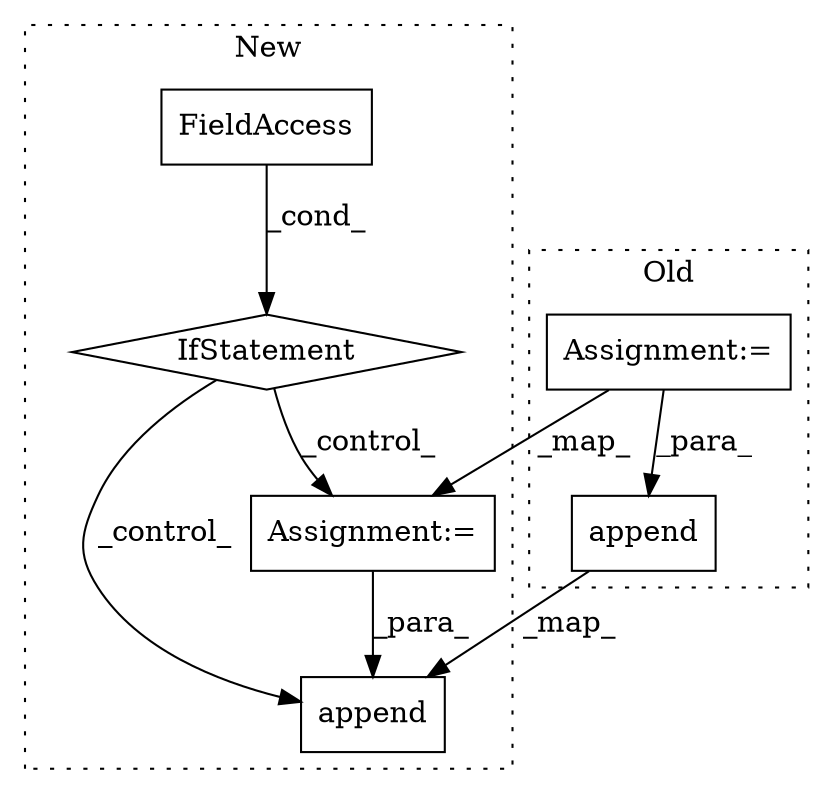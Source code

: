 digraph G {
subgraph cluster0 {
1 [label="append" a="32" s="7410,7433" l="7,1" shape="box"];
6 [label="Assignment:=" a="7" s="7245" l="1" shape="box"];
label = "Old";
style="dotted";
}
subgraph cluster1 {
2 [label="append" a="32" s="7471,7494" l="7,1" shape="box"];
3 [label="IfStatement" a="25" s="7261,7283" l="4,2" shape="diamond"];
4 [label="FieldAccess" a="22" s="7265" l="18" shape="box"];
5 [label="Assignment:=" a="7" s="7302" l="1" shape="box"];
label = "New";
style="dotted";
}
1 -> 2 [label="_map_"];
3 -> 2 [label="_control_"];
3 -> 5 [label="_control_"];
4 -> 3 [label="_cond_"];
5 -> 2 [label="_para_"];
6 -> 1 [label="_para_"];
6 -> 5 [label="_map_"];
}